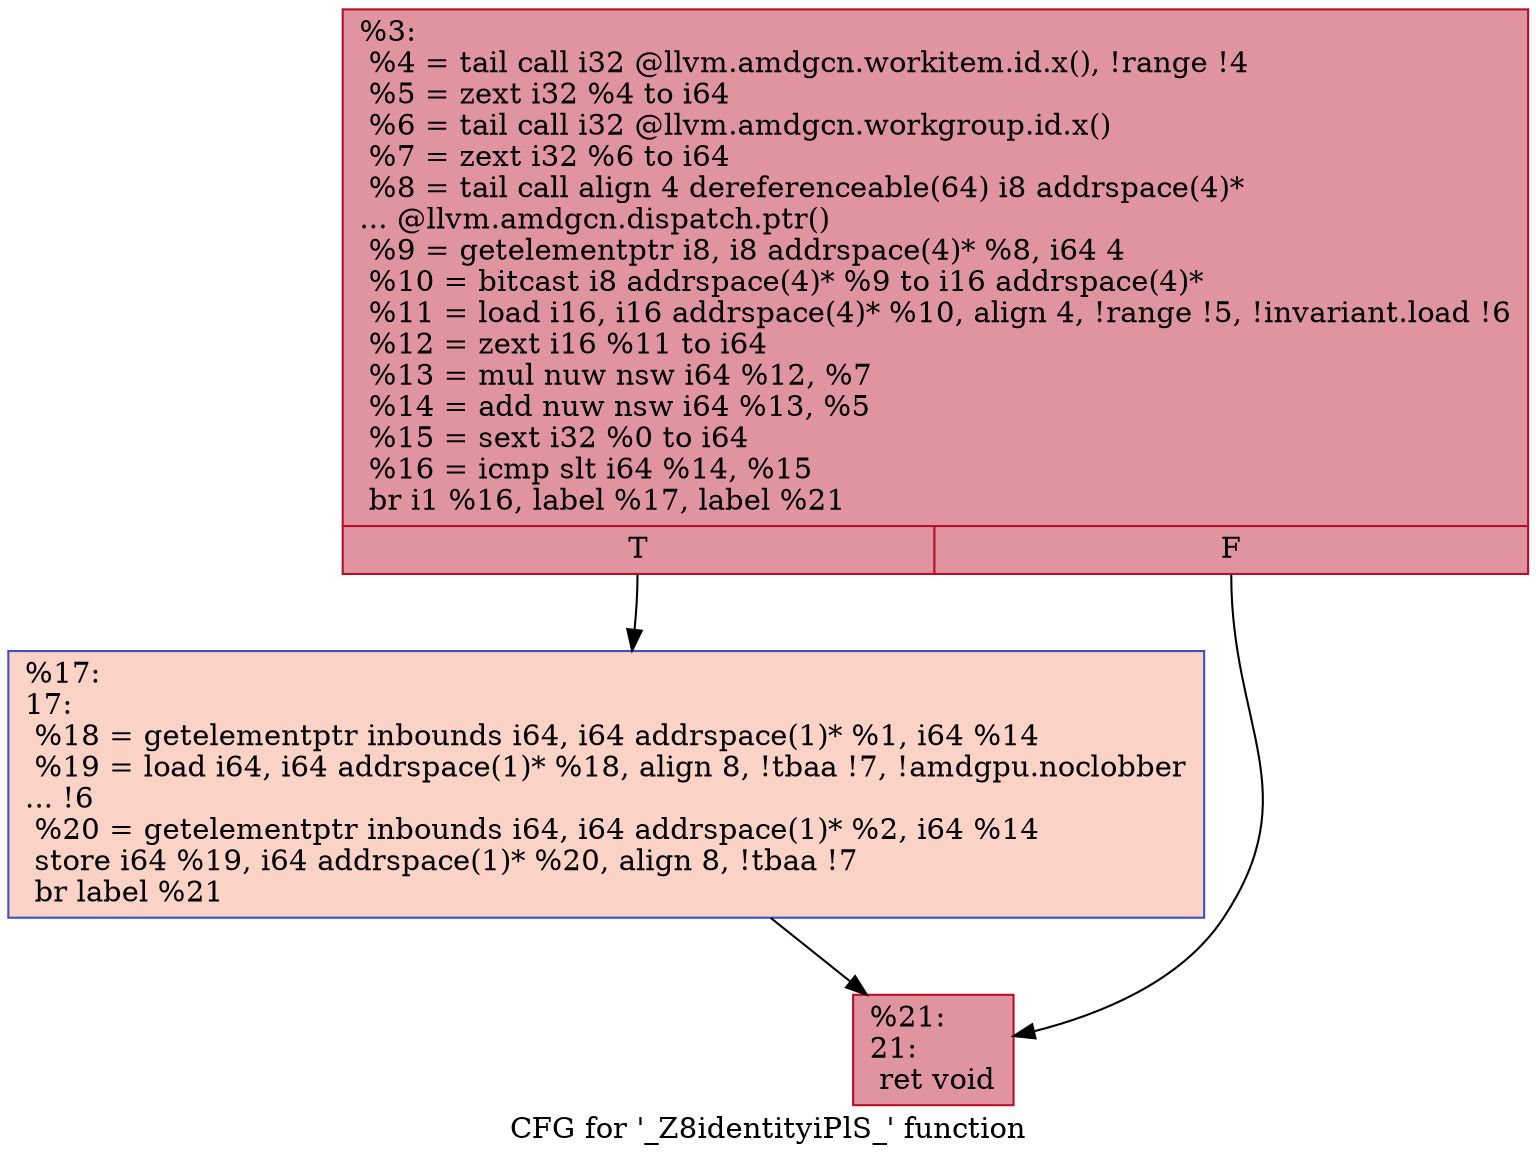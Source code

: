 digraph "CFG for '_Z8identityiPlS_' function" {
	label="CFG for '_Z8identityiPlS_' function";

	Node0x58d6020 [shape=record,color="#b70d28ff", style=filled, fillcolor="#b70d2870",label="{%3:\l  %4 = tail call i32 @llvm.amdgcn.workitem.id.x(), !range !4\l  %5 = zext i32 %4 to i64\l  %6 = tail call i32 @llvm.amdgcn.workgroup.id.x()\l  %7 = zext i32 %6 to i64\l  %8 = tail call align 4 dereferenceable(64) i8 addrspace(4)*\l... @llvm.amdgcn.dispatch.ptr()\l  %9 = getelementptr i8, i8 addrspace(4)* %8, i64 4\l  %10 = bitcast i8 addrspace(4)* %9 to i16 addrspace(4)*\l  %11 = load i16, i16 addrspace(4)* %10, align 4, !range !5, !invariant.load !6\l  %12 = zext i16 %11 to i64\l  %13 = mul nuw nsw i64 %12, %7\l  %14 = add nuw nsw i64 %13, %5\l  %15 = sext i32 %0 to i64\l  %16 = icmp slt i64 %14, %15\l  br i1 %16, label %17, label %21\l|{<s0>T|<s1>F}}"];
	Node0x58d6020:s0 -> Node0x58d72f0;
	Node0x58d6020:s1 -> Node0x58d81a0;
	Node0x58d72f0 [shape=record,color="#3d50c3ff", style=filled, fillcolor="#f59c7d70",label="{%17:\l17:                                               \l  %18 = getelementptr inbounds i64, i64 addrspace(1)* %1, i64 %14\l  %19 = load i64, i64 addrspace(1)* %18, align 8, !tbaa !7, !amdgpu.noclobber\l... !6\l  %20 = getelementptr inbounds i64, i64 addrspace(1)* %2, i64 %14\l  store i64 %19, i64 addrspace(1)* %20, align 8, !tbaa !7\l  br label %21\l}"];
	Node0x58d72f0 -> Node0x58d81a0;
	Node0x58d81a0 [shape=record,color="#b70d28ff", style=filled, fillcolor="#b70d2870",label="{%21:\l21:                                               \l  ret void\l}"];
}
